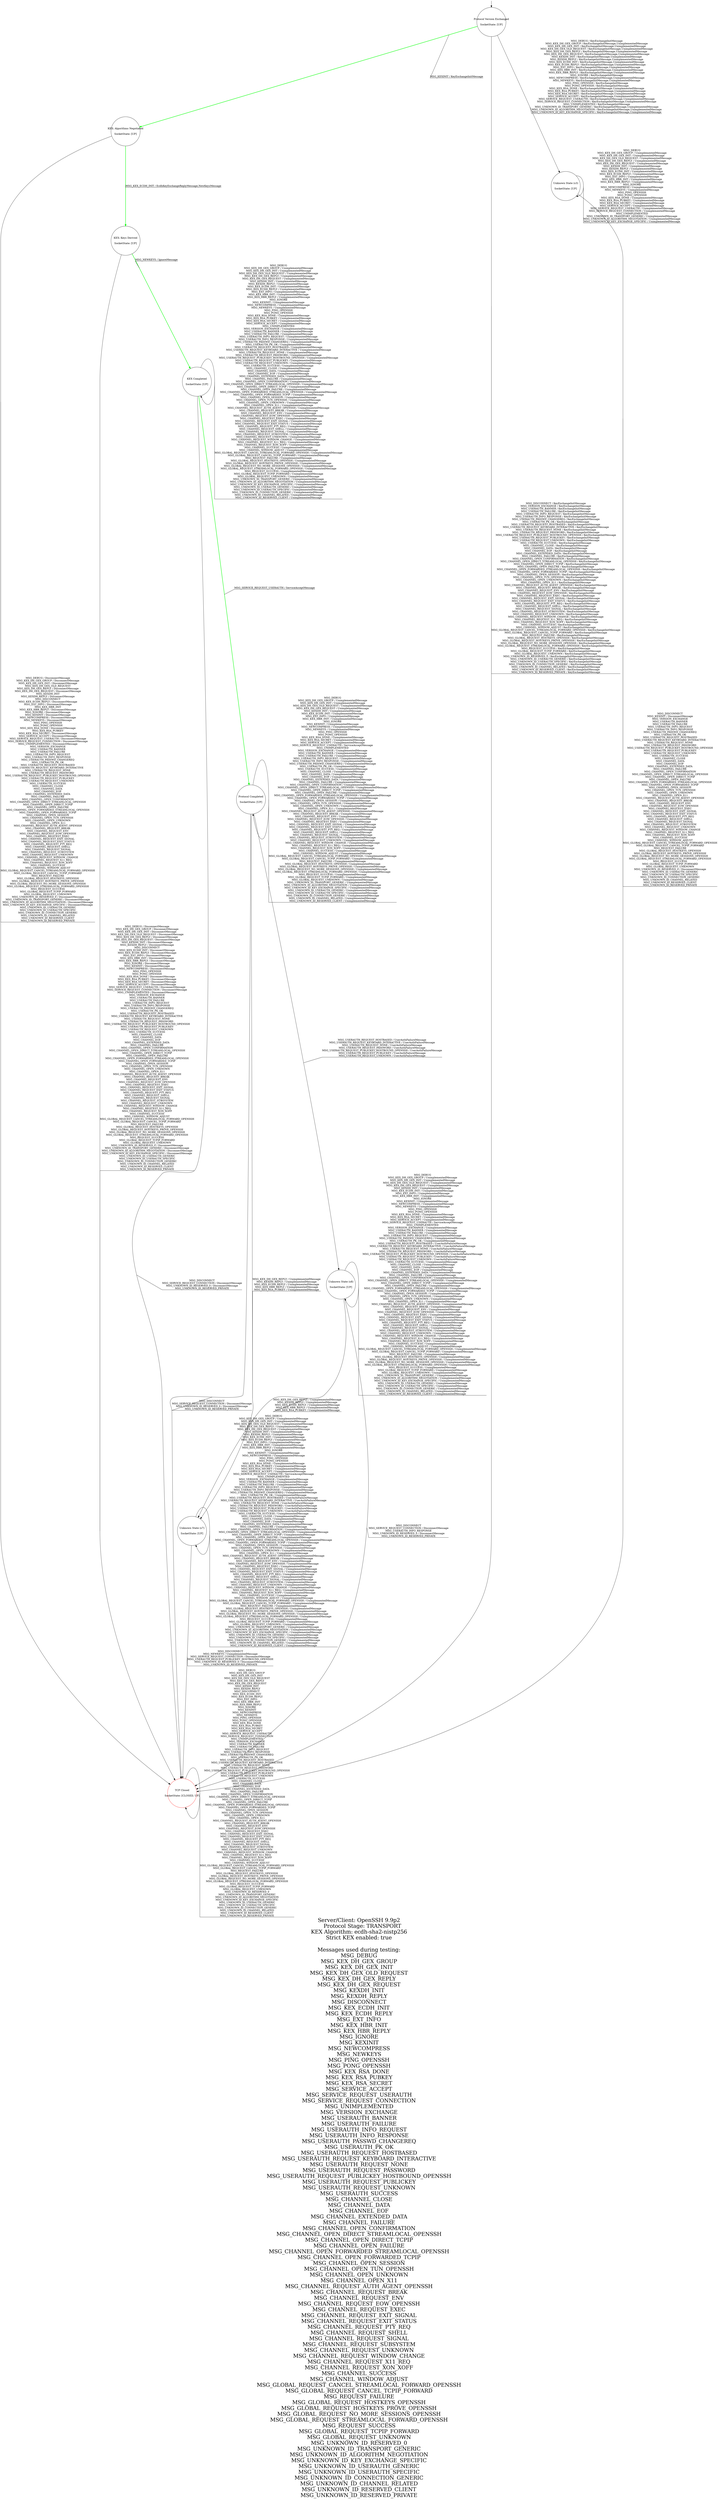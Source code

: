 digraph g {

    labelloc = "b"
    label = "Server/Client: OpenSSH 9.9p2
    Protocol Stage: TRANSPORT
KEX Algorithm: ecdh-sha2-nistp256
Strict KEX enabled: true

 Messages used during testing: 
MSG_DEBUG
MSG_KEX_DH_GEX_GROUP
MSG_KEX_DH_GEX_INIT
MSG_KEX_DH_GEX_OLD_REQUEST
MSG_KEX_DH_GEX_REPLY
MSG_KEX_DH_GEX_REQUEST
MSG_KEXDH_INIT
MSG_KEXDH_REPLY
MSG_DISCONNECT
MSG_KEX_ECDH_INIT
MSG_KEX_ECDH_REPLY
MSG_EXT_INFO
MSG_KEX_HBR_INIT
MSG_KEX_HBR_REPLY
MSG_IGNORE
MSG_KEXINIT
MSG_NEWCOMPRESS
MSG_NEWKEYS
MSG_PING_OPENSSH
MSG_PONG_OPENSSH
MSG_KEX_RSA_DONE
MSG_KEX_RSA_PUBKEY
MSG_KEX_RSA_SECRET
MSG_SERVICE_ACCEPT
MSG_SERVICE_REQUEST_USERAUTH
MSG_SERVICE_REQUEST_CONNECTION
MSG_UNIMPLEMENTED
MSG_VERSION_EXCHANGE
MSG_USERAUTH_BANNER
MSG_USERAUTH_FAILURE
MSG_USERAUTH_INFO_REQUEST
MSG_USERAUTH_INFO_RESPONSE
MSG_USERAUTH_PASSWD_CHANGEREQ
MSG_USERAUTH_PK_OK
MSG_USERAUTH_REQUEST_HOSTBASED
MSG_USERAUTH_REQUEST_KEYBOARD_INTERACTIVE
MSG_USERAUTH_REQUEST_NONE
MSG_USERAUTH_REQUEST_PASSWORD
MSG_USERAUTH_REQUEST_PUBLICKEY_HOSTBOUND_OPENSSH
MSG_USERAUTH_REQUEST_PUBLICKEY
MSG_USERAUTH_REQUEST_UNKNOWN
MSG_USERAUTH_SUCCESS
MSG_CHANNEL_CLOSE
MSG_CHANNEL_DATA
MSG_CHANNEL_EOF
MSG_CHANNEL_EXTENDED_DATA
MSG_CHANNEL_FAILURE
MSG_CHANNEL_OPEN_CONFIRMATION
MSG_CHANNEL_OPEN_DIRECT_STREAMLOCAL_OPENSSH
MSG_CHANNEL_OPEN_DIRECT_TCPIP
MSG_CHANNEL_OPEN_FAILURE
MSG_CHANNEL_OPEN_FORWARDED_STREAMLOCAL_OPENSSH
MSG_CHANNEL_OPEN_FORWARDED_TCPIP
MSG_CHANNEL_OPEN_SESSION
MSG_CHANNEL_OPEN_TUN_OPENSSH
MSG_CHANNEL_OPEN_UNKNOWN
MSG_CHANNEL_OPEN_X11
MSG_CHANNEL_REQUEST_AUTH_AGENT_OPENSSH
MSG_CHANNEL_REQUEST_BREAK
MSG_CHANNEL_REQUEST_ENV
MSG_CHANNEL_REQUEST_EOW_OPENSSH
MSG_CHANNEL_REQUEST_EXEC
MSG_CHANNEL_REQUEST_EXIT_SIGNAL
MSG_CHANNEL_REQUEST_EXIT_STATUS
MSG_CHANNEL_REQUEST_PTY_REQ
MSG_CHANNEL_REQUEST_SHELL
MSG_CHANNEL_REQUEST_SIGNAL
MSG_CHANNEL_REQUEST_SUBSYSTEM
MSG_CHANNEL_REQUEST_UNKNOWN
MSG_CHANNEL_REQUEST_WINDOW_CHANGE
MSG_CHANNEL_REQUEST_X11_REQ
MSG_CHANNEL_REQUEST_XON_XOFF
MSG_CHANNEL_SUCCESS
MSG_CHANNEL_WINDOW_ADJUST
MSG_GLOBAL_REQUEST_CANCEL_STREAMLOCAL_FORWARD_OPENSSH
MSG_GLOBAL_REQUEST_CANCEL_TCPIP_FORWARD
MSG_REQUEST_FAILURE
MSG_GLOBAL_REQUEST_HOSTKEYS_OPENSSH
MSG_GLOBAL_REQUEST_HOSTKEYS_PROVE_OPENSSH
MSG_GLOBAL_REQUEST_NO_MORE_SESSIONS_OPENSSH
MSG_GLOBAL_REQUEST_STREAMLOCAL_FORWARD_OPENSSH
MSG_REQUEST_SUCCESS
MSG_GLOBAL_REQUEST_TCPIP_FORWARD
MSG_GLOBAL_REQUEST_UNKNOWN
MSG_UNKNOWN_ID_RESERVED_0
MSG_UNKNOWN_ID_TRANSPORT_GENERIC
MSG_UNKNOWN_ID_ALGORITHM_NEGOTIATION
MSG_UNKNOWN_ID_KEY_EXCHANGE_SPECIFIC
MSG_UNKNOWN_ID_USERAUTH_GENERIC
MSG_UNKNOWN_ID_USERAUTH_SPECIFIC
MSG_UNKNOWN_ID_CONNECTION_GENERIC
MSG_UNKNOWN_ID_CHANNEL_RELATED
MSG_UNKNOWN_ID_RESERVED_CLIENT
MSG_UNKNOWN_ID_RESERVED_PRIVATE
"
    fontsize = 30
    edge[decorate="true"]

	s0 [shape="circle" width="2.3" label="Protocol Version Exchanged

SocketState: [UP]" fixedsize="true" height="2.3"];
	s1 [shape="circle" width="2.3" label="KEX: Algorithms Negotiated

SocketState: [UP]" fixedsize="true" height="2.3"];
	s2 [shape="circle" color="RED" width="2.3" label="TCP Closed

SocketState: [CLOSED, UP]" fixedsize="true" height="2.3"];
	s3 [shape="circle" width="2.3" label="Unknown State (s3)

SocketState: [UP]" fixedsize="true" height="2.3"];
	s4 [shape="circle" width="2.3" label="KEX: Keys Derived

SocketState: [UP]" fixedsize="true" height="2.3"];
	s5 [shape="circle" width="2.3" label="KEX Completed

SocketState: [UP]" fixedsize="true" height="2.3"];
	s6 [shape="circle" width="2.3" label="Protocol Completed

SocketState: [UP]" fixedsize="true" height="2.3"];
	s7 [shape="circle" width="2.3" label="Unknown State (s7)

SocketState: [UP]" fixedsize="true" height="2.3"];
	s8 [shape="circle" width="2.3" label="Unknown State (s8)

SocketState: [UP]" fixedsize="true" height="2.3"];
	s0 -> s3 [label="MSG_DEBUG / KeyExchangeInitMessage
MSG_KEX_DH_GEX_GROUP / KeyExchangeInitMessage,UnimplementedMessage
MSG_KEX_DH_GEX_INIT / KeyExchangeInitMessage,UnimplementedMessage
MSG_KEX_DH_GEX_OLD_REQUEST / KeyExchangeInitMessage,UnimplementedMessage
MSG_KEX_DH_GEX_REPLY / KeyExchangeInitMessage,UnimplementedMessage
MSG_KEX_DH_GEX_REQUEST / KeyExchangeInitMessage,UnimplementedMessage
MSG_KEXDH_INIT / KeyExchangeInitMessage,UnimplementedMessage
MSG_KEXDH_REPLY / KeyExchangeInitMessage,UnimplementedMessage
MSG_KEX_ECDH_INIT / KeyExchangeInitMessage,UnimplementedMessage
MSG_KEX_ECDH_REPLY / KeyExchangeInitMessage,UnimplementedMessage
MSG_EXT_INFO / KeyExchangeInitMessage,UnimplementedMessage
MSG_KEX_HBR_INIT / KeyExchangeInitMessage,UnimplementedMessage
MSG_KEX_HBR_REPLY / KeyExchangeInitMessage,UnimplementedMessage
MSG_IGNORE / KeyExchangeInitMessage
MSG_NEWCOMPRESS / KeyExchangeInitMessage,UnimplementedMessage
MSG_NEWKEYS / KeyExchangeInitMessage,UnimplementedMessage
MSG_PING_OPENSSH / KeyExchangeInitMessage
MSG_PONG_OPENSSH / KeyExchangeInitMessage
MSG_KEX_RSA_DONE / KeyExchangeInitMessage,UnimplementedMessage
MSG_KEX_RSA_PUBKEY / KeyExchangeInitMessage,UnimplementedMessage
MSG_KEX_RSA_SECRET / KeyExchangeInitMessage,UnimplementedMessage
MSG_SERVICE_ACCEPT / KeyExchangeInitMessage,UnimplementedMessage
MSG_SERVICE_REQUEST_USERAUTH / KeyExchangeInitMessage,UnimplementedMessage
MSG_SERVICE_REQUEST_CONNECTION / KeyExchangeInitMessage,UnimplementedMessage
MSG_UNIMPLEMENTED / KeyExchangeInitMessage
MSG_UNKNOWN_ID_TRANSPORT_GENERIC / KeyExchangeInitMessage,UnimplementedMessage
MSG_UNKNOWN_ID_ALGORITHM_NEGOTIATION / KeyExchangeInitMessage,UnimplementedMessage
MSG_UNKNOWN_ID_KEY_EXCHANGE_SPECIFIC / KeyExchangeInitMessage,UnimplementedMessage"];
	s0 -> s2 [label="MSG_DISCONNECT / KeyExchangeInitMessage
MSG_VERSION_EXCHANGE / KeyExchangeInitMessage
MSG_USERAUTH_BANNER / KeyExchangeInitMessage
MSG_USERAUTH_FAILURE / KeyExchangeInitMessage
MSG_USERAUTH_INFO_REQUEST / KeyExchangeInitMessage
MSG_USERAUTH_INFO_RESPONSE / KeyExchangeInitMessage
MSG_USERAUTH_PASSWD_CHANGEREQ / KeyExchangeInitMessage
MSG_USERAUTH_PK_OK / KeyExchangeInitMessage
MSG_USERAUTH_REQUEST_HOSTBASED / KeyExchangeInitMessage
MSG_USERAUTH_REQUEST_KEYBOARD_INTERACTIVE / KeyExchangeInitMessage
MSG_USERAUTH_REQUEST_NONE / KeyExchangeInitMessage
MSG_USERAUTH_REQUEST_PASSWORD / KeyExchangeInitMessage
MSG_USERAUTH_REQUEST_PUBLICKEY_HOSTBOUND_OPENSSH / KeyExchangeInitMessage
MSG_USERAUTH_REQUEST_PUBLICKEY / KeyExchangeInitMessage
MSG_USERAUTH_REQUEST_UNKNOWN / KeyExchangeInitMessage
MSG_USERAUTH_SUCCESS / KeyExchangeInitMessage
MSG_CHANNEL_CLOSE / KeyExchangeInitMessage
MSG_CHANNEL_DATA / KeyExchangeInitMessage
MSG_CHANNEL_EOF / KeyExchangeInitMessage
MSG_CHANNEL_EXTENDED_DATA / KeyExchangeInitMessage
MSG_CHANNEL_FAILURE / KeyExchangeInitMessage
MSG_CHANNEL_OPEN_CONFIRMATION / KeyExchangeInitMessage
MSG_CHANNEL_OPEN_DIRECT_STREAMLOCAL_OPENSSH / KeyExchangeInitMessage
MSG_CHANNEL_OPEN_DIRECT_TCPIP / KeyExchangeInitMessage
MSG_CHANNEL_OPEN_FAILURE / KeyExchangeInitMessage
MSG_CHANNEL_OPEN_FORWARDED_STREAMLOCAL_OPENSSH / KeyExchangeInitMessage
MSG_CHANNEL_OPEN_FORWARDED_TCPIP / KeyExchangeInitMessage
MSG_CHANNEL_OPEN_SESSION / KeyExchangeInitMessage
MSG_CHANNEL_OPEN_TUN_OPENSSH / KeyExchangeInitMessage
MSG_CHANNEL_OPEN_UNKNOWN / KeyExchangeInitMessage
MSG_CHANNEL_OPEN_X11 / KeyExchangeInitMessage
MSG_CHANNEL_REQUEST_AUTH_AGENT_OPENSSH / KeyExchangeInitMessage
MSG_CHANNEL_REQUEST_BREAK / KeyExchangeInitMessage
MSG_CHANNEL_REQUEST_ENV / KeyExchangeInitMessage
MSG_CHANNEL_REQUEST_EOW_OPENSSH / KeyExchangeInitMessage
MSG_CHANNEL_REQUEST_EXEC / KeyExchangeInitMessage
MSG_CHANNEL_REQUEST_EXIT_SIGNAL / KeyExchangeInitMessage
MSG_CHANNEL_REQUEST_EXIT_STATUS / KeyExchangeInitMessage
MSG_CHANNEL_REQUEST_PTY_REQ / KeyExchangeInitMessage
MSG_CHANNEL_REQUEST_SHELL / KeyExchangeInitMessage
MSG_CHANNEL_REQUEST_SIGNAL / KeyExchangeInitMessage
MSG_CHANNEL_REQUEST_SUBSYSTEM / KeyExchangeInitMessage
MSG_CHANNEL_REQUEST_UNKNOWN / KeyExchangeInitMessage
MSG_CHANNEL_REQUEST_WINDOW_CHANGE / KeyExchangeInitMessage
MSG_CHANNEL_REQUEST_X11_REQ / KeyExchangeInitMessage
MSG_CHANNEL_REQUEST_XON_XOFF / KeyExchangeInitMessage
MSG_CHANNEL_SUCCESS / KeyExchangeInitMessage
MSG_CHANNEL_WINDOW_ADJUST / KeyExchangeInitMessage
MSG_GLOBAL_REQUEST_CANCEL_STREAMLOCAL_FORWARD_OPENSSH / KeyExchangeInitMessage
MSG_GLOBAL_REQUEST_CANCEL_TCPIP_FORWARD / KeyExchangeInitMessage
MSG_REQUEST_FAILURE / KeyExchangeInitMessage
MSG_GLOBAL_REQUEST_HOSTKEYS_OPENSSH / KeyExchangeInitMessage
MSG_GLOBAL_REQUEST_HOSTKEYS_PROVE_OPENSSH / KeyExchangeInitMessage
MSG_GLOBAL_REQUEST_NO_MORE_SESSIONS_OPENSSH / KeyExchangeInitMessage
MSG_GLOBAL_REQUEST_STREAMLOCAL_FORWARD_OPENSSH / KeyExchangeInitMessage
MSG_REQUEST_SUCCESS / KeyExchangeInitMessage
MSG_GLOBAL_REQUEST_TCPIP_FORWARD / KeyExchangeInitMessage
MSG_GLOBAL_REQUEST_UNKNOWN / KeyExchangeInitMessage
MSG_UNKNOWN_ID_RESERVED_0 / KeyExchangeInitMessage,DisconnectMessage
MSG_UNKNOWN_ID_USERAUTH_GENERIC / KeyExchangeInitMessage
MSG_UNKNOWN_ID_USERAUTH_SPECIFIC / KeyExchangeInitMessage
MSG_UNKNOWN_ID_CONNECTION_GENERIC / KeyExchangeInitMessage
MSG_UNKNOWN_ID_CHANNEL_RELATED / KeyExchangeInitMessage
MSG_UNKNOWN_ID_RESERVED_CLIENT / KeyExchangeInitMessage
MSG_UNKNOWN_ID_RESERVED_PRIVATE / KeyExchangeInitMessage"];
	s0 -> s1 [color="GREEN" style="bold" label="MSG_KEXINIT / KeyExchangeInitMessage"];
	s1 -> s2 [label="MSG_DEBUG / DisconnectMessage
MSG_KEX_DH_GEX_GROUP / DisconnectMessage
MSG_KEX_DH_GEX_INIT / DisconnectMessage
MSG_KEX_DH_GEX_OLD_REQUEST
MSG_KEX_DH_GEX_REPLY / DisconnectMessage
MSG_KEX_DH_GEX_REQUEST / DisconnectMessage
MSG_KEXDH_INIT
MSG_KEXDH_REPLY / DisconnectMessage
MSG_DISCONNECT
MSG_KEX_ECDH_REPLY / DisconnectMessage
MSG_EXT_INFO / DisconnectMessage
MSG_KEX_HBR_INIT
MSG_KEX_HBR_REPLY / DisconnectMessage
MSG_IGNORE / DisconnectMessage
MSG_KEXINIT / DisconnectMessage
MSG_NEWCOMPRESS / DisconnectMessage
MSG_NEWKEYS / DisconnectMessage
MSG_PING_OPENSSH
MSG_PONG_OPENSSH
MSG_KEX_RSA_DONE / DisconnectMessage
MSG_KEX_RSA_PUBKEY
MSG_KEX_RSA_SECRET / DisconnectMessage
MSG_SERVICE_ACCEPT / DisconnectMessage
MSG_SERVICE_REQUEST_USERAUTH / DisconnectMessage
MSG_SERVICE_REQUEST_CONNECTION / DisconnectMessage
MSG_UNIMPLEMENTED / DisconnectMessage
MSG_VERSION_EXCHANGE
MSG_USERAUTH_BANNER
MSG_USERAUTH_FAILURE
MSG_USERAUTH_INFO_REQUEST
MSG_USERAUTH_INFO_RESPONSE
MSG_USERAUTH_PASSWD_CHANGEREQ
MSG_USERAUTH_PK_OK
MSG_USERAUTH_REQUEST_HOSTBASED
MSG_USERAUTH_REQUEST_KEYBOARD_INTERACTIVE
MSG_USERAUTH_REQUEST_NONE
MSG_USERAUTH_REQUEST_PASSWORD
MSG_USERAUTH_REQUEST_PUBLICKEY_HOSTBOUND_OPENSSH
MSG_USERAUTH_REQUEST_PUBLICKEY
MSG_USERAUTH_REQUEST_UNKNOWN
MSG_USERAUTH_SUCCESS
MSG_CHANNEL_CLOSE
MSG_CHANNEL_DATA
MSG_CHANNEL_EOF
MSG_CHANNEL_EXTENDED_DATA
MSG_CHANNEL_FAILURE
MSG_CHANNEL_OPEN_CONFIRMATION
MSG_CHANNEL_OPEN_DIRECT_STREAMLOCAL_OPENSSH
MSG_CHANNEL_OPEN_DIRECT_TCPIP
MSG_CHANNEL_OPEN_FAILURE
MSG_CHANNEL_OPEN_FORWARDED_STREAMLOCAL_OPENSSH
MSG_CHANNEL_OPEN_FORWARDED_TCPIP
MSG_CHANNEL_OPEN_SESSION
MSG_CHANNEL_OPEN_TUN_OPENSSH
MSG_CHANNEL_OPEN_UNKNOWN
MSG_CHANNEL_OPEN_X11
MSG_CHANNEL_REQUEST_AUTH_AGENT_OPENSSH
MSG_CHANNEL_REQUEST_BREAK
MSG_CHANNEL_REQUEST_ENV
MSG_CHANNEL_REQUEST_EOW_OPENSSH
MSG_CHANNEL_REQUEST_EXEC
MSG_CHANNEL_REQUEST_EXIT_SIGNAL
MSG_CHANNEL_REQUEST_EXIT_STATUS
MSG_CHANNEL_REQUEST_PTY_REQ
MSG_CHANNEL_REQUEST_SHELL
MSG_CHANNEL_REQUEST_SIGNAL
MSG_CHANNEL_REQUEST_SUBSYSTEM
MSG_CHANNEL_REQUEST_UNKNOWN
MSG_CHANNEL_REQUEST_WINDOW_CHANGE
MSG_CHANNEL_REQUEST_X11_REQ
MSG_CHANNEL_REQUEST_XON_XOFF
MSG_CHANNEL_SUCCESS
MSG_CHANNEL_WINDOW_ADJUST
MSG_GLOBAL_REQUEST_CANCEL_STREAMLOCAL_FORWARD_OPENSSH
MSG_GLOBAL_REQUEST_CANCEL_TCPIP_FORWARD
MSG_REQUEST_FAILURE
MSG_GLOBAL_REQUEST_HOSTKEYS_OPENSSH
MSG_GLOBAL_REQUEST_HOSTKEYS_PROVE_OPENSSH
MSG_GLOBAL_REQUEST_NO_MORE_SESSIONS_OPENSSH
MSG_GLOBAL_REQUEST_STREAMLOCAL_FORWARD_OPENSSH
MSG_REQUEST_SUCCESS
MSG_GLOBAL_REQUEST_TCPIP_FORWARD
MSG_GLOBAL_REQUEST_UNKNOWN
MSG_UNKNOWN_ID_RESERVED_0 / DisconnectMessage
MSG_UNKNOWN_ID_TRANSPORT_GENERIC / DisconnectMessage
MSG_UNKNOWN_ID_ALGORITHM_NEGOTIATION / DisconnectMessage
MSG_UNKNOWN_ID_KEY_EXCHANGE_SPECIFIC / DisconnectMessage
MSG_UNKNOWN_ID_USERAUTH_GENERIC
MSG_UNKNOWN_ID_USERAUTH_SPECIFIC
MSG_UNKNOWN_ID_CONNECTION_GENERIC
MSG_UNKNOWN_ID_CHANNEL_RELATED
MSG_UNKNOWN_ID_RESERVED_CLIENT
MSG_UNKNOWN_ID_RESERVED_PRIVATE"];
	s1 -> s4 [color="GREEN" style="bold" label="MSG_KEX_ECDH_INIT / EcdhKeyExchangeReplyMessage,NewKeysMessage"];
	s2 -> s2 [label="MSG_DEBUG
MSG_KEX_DH_GEX_GROUP
MSG_KEX_DH_GEX_INIT
MSG_KEX_DH_GEX_OLD_REQUEST
MSG_KEX_DH_GEX_REPLY
MSG_KEX_DH_GEX_REQUEST
MSG_KEXDH_INIT
MSG_KEXDH_REPLY
MSG_DISCONNECT
MSG_KEX_ECDH_INIT
MSG_KEX_ECDH_REPLY
MSG_EXT_INFO
MSG_KEX_HBR_INIT
MSG_KEX_HBR_REPLY
MSG_IGNORE
MSG_KEXINIT
MSG_NEWCOMPRESS
MSG_NEWKEYS
MSG_PING_OPENSSH
MSG_PONG_OPENSSH
MSG_KEX_RSA_DONE
MSG_KEX_RSA_PUBKEY
MSG_KEX_RSA_SECRET
MSG_SERVICE_ACCEPT
MSG_SERVICE_REQUEST_USERAUTH
MSG_SERVICE_REQUEST_CONNECTION
MSG_UNIMPLEMENTED
MSG_VERSION_EXCHANGE
MSG_USERAUTH_BANNER
MSG_USERAUTH_FAILURE
MSG_USERAUTH_INFO_REQUEST
MSG_USERAUTH_INFO_RESPONSE
MSG_USERAUTH_PASSWD_CHANGEREQ
MSG_USERAUTH_PK_OK
MSG_USERAUTH_REQUEST_HOSTBASED
MSG_USERAUTH_REQUEST_KEYBOARD_INTERACTIVE
MSG_USERAUTH_REQUEST_NONE
MSG_USERAUTH_REQUEST_PASSWORD
MSG_USERAUTH_REQUEST_PUBLICKEY_HOSTBOUND_OPENSSH
MSG_USERAUTH_REQUEST_PUBLICKEY
MSG_USERAUTH_REQUEST_UNKNOWN
MSG_USERAUTH_SUCCESS
MSG_CHANNEL_CLOSE
MSG_CHANNEL_DATA
MSG_CHANNEL_EOF
MSG_CHANNEL_EXTENDED_DATA
MSG_CHANNEL_FAILURE
MSG_CHANNEL_OPEN_CONFIRMATION
MSG_CHANNEL_OPEN_DIRECT_STREAMLOCAL_OPENSSH
MSG_CHANNEL_OPEN_DIRECT_TCPIP
MSG_CHANNEL_OPEN_FAILURE
MSG_CHANNEL_OPEN_FORWARDED_STREAMLOCAL_OPENSSH
MSG_CHANNEL_OPEN_FORWARDED_TCPIP
MSG_CHANNEL_OPEN_SESSION
MSG_CHANNEL_OPEN_TUN_OPENSSH
MSG_CHANNEL_OPEN_UNKNOWN
MSG_CHANNEL_OPEN_X11
MSG_CHANNEL_REQUEST_AUTH_AGENT_OPENSSH
MSG_CHANNEL_REQUEST_BREAK
MSG_CHANNEL_REQUEST_ENV
MSG_CHANNEL_REQUEST_EOW_OPENSSH
MSG_CHANNEL_REQUEST_EXEC
MSG_CHANNEL_REQUEST_EXIT_SIGNAL
MSG_CHANNEL_REQUEST_EXIT_STATUS
MSG_CHANNEL_REQUEST_PTY_REQ
MSG_CHANNEL_REQUEST_SHELL
MSG_CHANNEL_REQUEST_SIGNAL
MSG_CHANNEL_REQUEST_SUBSYSTEM
MSG_CHANNEL_REQUEST_UNKNOWN
MSG_CHANNEL_REQUEST_WINDOW_CHANGE
MSG_CHANNEL_REQUEST_X11_REQ
MSG_CHANNEL_REQUEST_XON_XOFF
MSG_CHANNEL_SUCCESS
MSG_CHANNEL_WINDOW_ADJUST
MSG_GLOBAL_REQUEST_CANCEL_STREAMLOCAL_FORWARD_OPENSSH
MSG_GLOBAL_REQUEST_CANCEL_TCPIP_FORWARD
MSG_REQUEST_FAILURE
MSG_GLOBAL_REQUEST_HOSTKEYS_OPENSSH
MSG_GLOBAL_REQUEST_HOSTKEYS_PROVE_OPENSSH
MSG_GLOBAL_REQUEST_NO_MORE_SESSIONS_OPENSSH
MSG_GLOBAL_REQUEST_STREAMLOCAL_FORWARD_OPENSSH
MSG_REQUEST_SUCCESS
MSG_GLOBAL_REQUEST_TCPIP_FORWARD
MSG_GLOBAL_REQUEST_UNKNOWN
MSG_UNKNOWN_ID_RESERVED_0
MSG_UNKNOWN_ID_TRANSPORT_GENERIC
MSG_UNKNOWN_ID_ALGORITHM_NEGOTIATION
MSG_UNKNOWN_ID_KEY_EXCHANGE_SPECIFIC
MSG_UNKNOWN_ID_USERAUTH_GENERIC
MSG_UNKNOWN_ID_USERAUTH_SPECIFIC
MSG_UNKNOWN_ID_CONNECTION_GENERIC
MSG_UNKNOWN_ID_CHANNEL_RELATED
MSG_UNKNOWN_ID_RESERVED_CLIENT
MSG_UNKNOWN_ID_RESERVED_PRIVATE"];
	s3 -> s3 [label="MSG_DEBUG
MSG_KEX_DH_GEX_GROUP / UnimplementedMessage
MSG_KEX_DH_GEX_INIT / UnimplementedMessage
MSG_KEX_DH_GEX_OLD_REQUEST / UnimplementedMessage
MSG_KEX_DH_GEX_REPLY / UnimplementedMessage
MSG_KEX_DH_GEX_REQUEST / UnimplementedMessage
MSG_KEXDH_INIT / UnimplementedMessage
MSG_KEXDH_REPLY / UnimplementedMessage
MSG_KEX_ECDH_INIT / UnimplementedMessage
MSG_KEX_ECDH_REPLY / UnimplementedMessage
MSG_EXT_INFO / UnimplementedMessage
MSG_KEX_HBR_INIT / UnimplementedMessage
MSG_KEX_HBR_REPLY / UnimplementedMessage
MSG_IGNORE
MSG_NEWCOMPRESS / UnimplementedMessage
MSG_NEWKEYS / UnimplementedMessage
MSG_PING_OPENSSH
MSG_PONG_OPENSSH
MSG_KEX_RSA_DONE / UnimplementedMessage
MSG_KEX_RSA_PUBKEY / UnimplementedMessage
MSG_KEX_RSA_SECRET / UnimplementedMessage
MSG_SERVICE_ACCEPT / UnimplementedMessage
MSG_SERVICE_REQUEST_USERAUTH / UnimplementedMessage
MSG_SERVICE_REQUEST_CONNECTION / UnimplementedMessage
MSG_UNIMPLEMENTED
MSG_UNKNOWN_ID_TRANSPORT_GENERIC / UnimplementedMessage
MSG_UNKNOWN_ID_ALGORITHM_NEGOTIATION / UnimplementedMessage
MSG_UNKNOWN_ID_KEY_EXCHANGE_SPECIFIC / UnimplementedMessage"];
	s3 -> s2 [label="MSG_DISCONNECT
MSG_KEXINIT / DisconnectMessage
MSG_VERSION_EXCHANGE
MSG_USERAUTH_BANNER
MSG_USERAUTH_FAILURE
MSG_USERAUTH_INFO_REQUEST
MSG_USERAUTH_INFO_RESPONSE
MSG_USERAUTH_PASSWD_CHANGEREQ
MSG_USERAUTH_PK_OK
MSG_USERAUTH_REQUEST_HOSTBASED
MSG_USERAUTH_REQUEST_KEYBOARD_INTERACTIVE
MSG_USERAUTH_REQUEST_NONE
MSG_USERAUTH_REQUEST_PASSWORD
MSG_USERAUTH_REQUEST_PUBLICKEY_HOSTBOUND_OPENSSH
MSG_USERAUTH_REQUEST_PUBLICKEY
MSG_USERAUTH_REQUEST_UNKNOWN
MSG_USERAUTH_SUCCESS
MSG_CHANNEL_CLOSE
MSG_CHANNEL_DATA
MSG_CHANNEL_EOF
MSG_CHANNEL_EXTENDED_DATA
MSG_CHANNEL_FAILURE
MSG_CHANNEL_OPEN_CONFIRMATION
MSG_CHANNEL_OPEN_DIRECT_STREAMLOCAL_OPENSSH
MSG_CHANNEL_OPEN_DIRECT_TCPIP
MSG_CHANNEL_OPEN_FAILURE
MSG_CHANNEL_OPEN_FORWARDED_STREAMLOCAL_OPENSSH
MSG_CHANNEL_OPEN_FORWARDED_TCPIP
MSG_CHANNEL_OPEN_SESSION
MSG_CHANNEL_OPEN_TUN_OPENSSH
MSG_CHANNEL_OPEN_UNKNOWN
MSG_CHANNEL_OPEN_X11
MSG_CHANNEL_REQUEST_AUTH_AGENT_OPENSSH
MSG_CHANNEL_REQUEST_BREAK
MSG_CHANNEL_REQUEST_ENV
MSG_CHANNEL_REQUEST_EOW_OPENSSH
MSG_CHANNEL_REQUEST_EXEC
MSG_CHANNEL_REQUEST_EXIT_SIGNAL
MSG_CHANNEL_REQUEST_EXIT_STATUS
MSG_CHANNEL_REQUEST_PTY_REQ
MSG_CHANNEL_REQUEST_SHELL
MSG_CHANNEL_REQUEST_SIGNAL
MSG_CHANNEL_REQUEST_SUBSYSTEM
MSG_CHANNEL_REQUEST_UNKNOWN
MSG_CHANNEL_REQUEST_WINDOW_CHANGE
MSG_CHANNEL_REQUEST_X11_REQ
MSG_CHANNEL_REQUEST_XON_XOFF
MSG_CHANNEL_SUCCESS
MSG_CHANNEL_WINDOW_ADJUST
MSG_GLOBAL_REQUEST_CANCEL_STREAMLOCAL_FORWARD_OPENSSH
MSG_GLOBAL_REQUEST_CANCEL_TCPIP_FORWARD
MSG_REQUEST_FAILURE
MSG_GLOBAL_REQUEST_HOSTKEYS_OPENSSH
MSG_GLOBAL_REQUEST_HOSTKEYS_PROVE_OPENSSH
MSG_GLOBAL_REQUEST_NO_MORE_SESSIONS_OPENSSH
MSG_GLOBAL_REQUEST_STREAMLOCAL_FORWARD_OPENSSH
MSG_REQUEST_SUCCESS
MSG_GLOBAL_REQUEST_TCPIP_FORWARD
MSG_GLOBAL_REQUEST_UNKNOWN
MSG_UNKNOWN_ID_RESERVED_0 / DisconnectMessage
MSG_UNKNOWN_ID_USERAUTH_GENERIC
MSG_UNKNOWN_ID_USERAUTH_SPECIFIC
MSG_UNKNOWN_ID_CONNECTION_GENERIC
MSG_UNKNOWN_ID_CHANNEL_RELATED
MSG_UNKNOWN_ID_RESERVED_CLIENT
MSG_UNKNOWN_ID_RESERVED_PRIVATE"];
	s4 -> s2 [label="MSG_DEBUG / DisconnectMessage
MSG_KEX_DH_GEX_GROUP / DisconnectMessage
MSG_KEX_DH_GEX_INIT / DisconnectMessage
MSG_KEX_DH_GEX_OLD_REQUEST / DisconnectMessage
MSG_KEX_DH_GEX_REPLY / DisconnectMessage
MSG_KEX_DH_GEX_REQUEST / DisconnectMessage
MSG_KEXDH_INIT / DisconnectMessage
MSG_KEXDH_REPLY / DisconnectMessage
MSG_DISCONNECT
MSG_KEX_ECDH_INIT / DisconnectMessage
MSG_KEX_ECDH_REPLY / DisconnectMessage
MSG_EXT_INFO / DisconnectMessage
MSG_KEX_HBR_INIT / DisconnectMessage
MSG_KEX_HBR_REPLY / DisconnectMessage
MSG_IGNORE / DisconnectMessage
MSG_KEXINIT / DisconnectMessage
MSG_NEWCOMPRESS / DisconnectMessage
MSG_PING_OPENSSH
MSG_PONG_OPENSSH
MSG_KEX_RSA_DONE / DisconnectMessage
MSG_KEX_RSA_PUBKEY / DisconnectMessage
MSG_KEX_RSA_SECRET / DisconnectMessage
MSG_SERVICE_ACCEPT / DisconnectMessage
MSG_SERVICE_REQUEST_USERAUTH / DisconnectMessage
MSG_SERVICE_REQUEST_CONNECTION / DisconnectMessage
MSG_UNIMPLEMENTED / DisconnectMessage
MSG_VERSION_EXCHANGE
MSG_USERAUTH_BANNER
MSG_USERAUTH_FAILURE
MSG_USERAUTH_INFO_REQUEST
MSG_USERAUTH_INFO_RESPONSE
MSG_USERAUTH_PASSWD_CHANGEREQ
MSG_USERAUTH_PK_OK
MSG_USERAUTH_REQUEST_HOSTBASED
MSG_USERAUTH_REQUEST_KEYBOARD_INTERACTIVE
MSG_USERAUTH_REQUEST_NONE
MSG_USERAUTH_REQUEST_PASSWORD
MSG_USERAUTH_REQUEST_PUBLICKEY_HOSTBOUND_OPENSSH
MSG_USERAUTH_REQUEST_PUBLICKEY
MSG_USERAUTH_REQUEST_UNKNOWN
MSG_USERAUTH_SUCCESS
MSG_CHANNEL_CLOSE
MSG_CHANNEL_DATA
MSG_CHANNEL_EOF
MSG_CHANNEL_EXTENDED_DATA
MSG_CHANNEL_FAILURE
MSG_CHANNEL_OPEN_CONFIRMATION
MSG_CHANNEL_OPEN_DIRECT_STREAMLOCAL_OPENSSH
MSG_CHANNEL_OPEN_DIRECT_TCPIP
MSG_CHANNEL_OPEN_FAILURE
MSG_CHANNEL_OPEN_FORWARDED_STREAMLOCAL_OPENSSH
MSG_CHANNEL_OPEN_FORWARDED_TCPIP
MSG_CHANNEL_OPEN_SESSION
MSG_CHANNEL_OPEN_TUN_OPENSSH
MSG_CHANNEL_OPEN_UNKNOWN
MSG_CHANNEL_OPEN_X11
MSG_CHANNEL_REQUEST_AUTH_AGENT_OPENSSH
MSG_CHANNEL_REQUEST_BREAK
MSG_CHANNEL_REQUEST_ENV
MSG_CHANNEL_REQUEST_EOW_OPENSSH
MSG_CHANNEL_REQUEST_EXEC
MSG_CHANNEL_REQUEST_EXIT_SIGNAL
MSG_CHANNEL_REQUEST_EXIT_STATUS
MSG_CHANNEL_REQUEST_PTY_REQ
MSG_CHANNEL_REQUEST_SHELL
MSG_CHANNEL_REQUEST_SIGNAL
MSG_CHANNEL_REQUEST_SUBSYSTEM
MSG_CHANNEL_REQUEST_UNKNOWN
MSG_CHANNEL_REQUEST_WINDOW_CHANGE
MSG_CHANNEL_REQUEST_X11_REQ
MSG_CHANNEL_REQUEST_XON_XOFF
MSG_CHANNEL_SUCCESS
MSG_CHANNEL_WINDOW_ADJUST
MSG_GLOBAL_REQUEST_CANCEL_STREAMLOCAL_FORWARD_OPENSSH
MSG_GLOBAL_REQUEST_CANCEL_TCPIP_FORWARD
MSG_REQUEST_FAILURE
MSG_GLOBAL_REQUEST_HOSTKEYS_OPENSSH
MSG_GLOBAL_REQUEST_HOSTKEYS_PROVE_OPENSSH
MSG_GLOBAL_REQUEST_NO_MORE_SESSIONS_OPENSSH
MSG_GLOBAL_REQUEST_STREAMLOCAL_FORWARD_OPENSSH
MSG_REQUEST_SUCCESS
MSG_GLOBAL_REQUEST_TCPIP_FORWARD
MSG_GLOBAL_REQUEST_UNKNOWN
MSG_UNKNOWN_ID_RESERVED_0 / DisconnectMessage
MSG_UNKNOWN_ID_TRANSPORT_GENERIC / DisconnectMessage
MSG_UNKNOWN_ID_ALGORITHM_NEGOTIATION / DisconnectMessage
MSG_UNKNOWN_ID_KEY_EXCHANGE_SPECIFIC / DisconnectMessage
MSG_UNKNOWN_ID_USERAUTH_GENERIC
MSG_UNKNOWN_ID_USERAUTH_SPECIFIC
MSG_UNKNOWN_ID_CONNECTION_GENERIC
MSG_UNKNOWN_ID_CHANNEL_RELATED
MSG_UNKNOWN_ID_RESERVED_CLIENT
MSG_UNKNOWN_ID_RESERVED_PRIVATE"];
	s4 -> s5 [color="GREEN" style="bold" label="MSG_NEWKEYS / IgnoreMessage"];
	s5 -> s5 [label="MSG_DEBUG
MSG_KEX_DH_GEX_GROUP / UnimplementedMessage
MSG_KEX_DH_GEX_INIT / UnimplementedMessage
MSG_KEX_DH_GEX_OLD_REQUEST / UnimplementedMessage
MSG_KEX_DH_GEX_REPLY / UnimplementedMessage
MSG_KEX_DH_GEX_REQUEST / UnimplementedMessage
MSG_KEXDH_INIT / UnimplementedMessage
MSG_KEXDH_REPLY / UnimplementedMessage
MSG_KEX_ECDH_INIT / UnimplementedMessage
MSG_KEX_ECDH_REPLY / UnimplementedMessage
MSG_EXT_INFO / UnimplementedMessage
MSG_KEX_HBR_INIT / UnimplementedMessage
MSG_KEX_HBR_REPLY / UnimplementedMessage
MSG_IGNORE
MSG_KEXINIT / UnimplementedMessage
MSG_NEWCOMPRESS / UnimplementedMessage
MSG_NEWKEYS / UnimplementedMessage
MSG_PING_OPENSSH
MSG_PONG_OPENSSH
MSG_KEX_RSA_DONE / UnimplementedMessage
MSG_KEX_RSA_PUBKEY / UnimplementedMessage
MSG_KEX_RSA_SECRET / UnimplementedMessage
MSG_SERVICE_ACCEPT / UnimplementedMessage
MSG_UNIMPLEMENTED
MSG_VERSION_EXCHANGE / UnimplementedMessage
MSG_USERAUTH_BANNER / UnimplementedMessage
MSG_USERAUTH_FAILURE / UnimplementedMessage
MSG_USERAUTH_INFO_REQUEST / UnimplementedMessage
MSG_USERAUTH_INFO_RESPONSE / UnimplementedMessage
MSG_USERAUTH_PASSWD_CHANGEREQ / UnimplementedMessage
MSG_USERAUTH_PK_OK / UnimplementedMessage
MSG_USERAUTH_REQUEST_HOSTBASED / UnimplementedMessage
MSG_USERAUTH_REQUEST_KEYBOARD_INTERACTIVE / UnimplementedMessage
MSG_USERAUTH_REQUEST_NONE / UnimplementedMessage
MSG_USERAUTH_REQUEST_PASSWORD / UnimplementedMessage
MSG_USERAUTH_REQUEST_PUBLICKEY_HOSTBOUND_OPENSSH / UnimplementedMessage
MSG_USERAUTH_REQUEST_PUBLICKEY / UnimplementedMessage
MSG_USERAUTH_REQUEST_UNKNOWN / UnimplementedMessage
MSG_USERAUTH_SUCCESS / UnimplementedMessage
MSG_CHANNEL_CLOSE / UnimplementedMessage
MSG_CHANNEL_DATA / UnimplementedMessage
MSG_CHANNEL_EOF / UnimplementedMessage
MSG_CHANNEL_EXTENDED_DATA / UnimplementedMessage
MSG_CHANNEL_FAILURE / UnimplementedMessage
MSG_CHANNEL_OPEN_CONFIRMATION / UnimplementedMessage
MSG_CHANNEL_OPEN_DIRECT_STREAMLOCAL_OPENSSH / UnimplementedMessage
MSG_CHANNEL_OPEN_DIRECT_TCPIP / UnimplementedMessage
MSG_CHANNEL_OPEN_FAILURE / UnimplementedMessage
MSG_CHANNEL_OPEN_FORWARDED_STREAMLOCAL_OPENSSH / UnimplementedMessage
MSG_CHANNEL_OPEN_FORWARDED_TCPIP / UnimplementedMessage
MSG_CHANNEL_OPEN_SESSION / UnimplementedMessage
MSG_CHANNEL_OPEN_TUN_OPENSSH / UnimplementedMessage
MSG_CHANNEL_OPEN_UNKNOWN / UnimplementedMessage
MSG_CHANNEL_OPEN_X11 / UnimplementedMessage
MSG_CHANNEL_REQUEST_AUTH_AGENT_OPENSSH / UnimplementedMessage
MSG_CHANNEL_REQUEST_BREAK / UnimplementedMessage
MSG_CHANNEL_REQUEST_ENV / UnimplementedMessage
MSG_CHANNEL_REQUEST_EOW_OPENSSH / UnimplementedMessage
MSG_CHANNEL_REQUEST_EXEC / UnimplementedMessage
MSG_CHANNEL_REQUEST_EXIT_SIGNAL / UnimplementedMessage
MSG_CHANNEL_REQUEST_EXIT_STATUS / UnimplementedMessage
MSG_CHANNEL_REQUEST_PTY_REQ / UnimplementedMessage
MSG_CHANNEL_REQUEST_SHELL / UnimplementedMessage
MSG_CHANNEL_REQUEST_SIGNAL / UnimplementedMessage
MSG_CHANNEL_REQUEST_SUBSYSTEM / UnimplementedMessage
MSG_CHANNEL_REQUEST_UNKNOWN / UnimplementedMessage
MSG_CHANNEL_REQUEST_WINDOW_CHANGE / UnimplementedMessage
MSG_CHANNEL_REQUEST_X11_REQ / UnimplementedMessage
MSG_CHANNEL_REQUEST_XON_XOFF / UnimplementedMessage
MSG_CHANNEL_SUCCESS / UnimplementedMessage
MSG_CHANNEL_WINDOW_ADJUST / UnimplementedMessage
MSG_GLOBAL_REQUEST_CANCEL_STREAMLOCAL_FORWARD_OPENSSH / UnimplementedMessage
MSG_GLOBAL_REQUEST_CANCEL_TCPIP_FORWARD / UnimplementedMessage
MSG_REQUEST_FAILURE / UnimplementedMessage
MSG_GLOBAL_REQUEST_HOSTKEYS_OPENSSH / UnimplementedMessage
MSG_GLOBAL_REQUEST_HOSTKEYS_PROVE_OPENSSH / UnimplementedMessage
MSG_GLOBAL_REQUEST_NO_MORE_SESSIONS_OPENSSH / UnimplementedMessage
MSG_GLOBAL_REQUEST_STREAMLOCAL_FORWARD_OPENSSH / UnimplementedMessage
MSG_REQUEST_SUCCESS / UnimplementedMessage
MSG_GLOBAL_REQUEST_TCPIP_FORWARD / UnimplementedMessage
MSG_GLOBAL_REQUEST_UNKNOWN / UnimplementedMessage
MSG_UNKNOWN_ID_TRANSPORT_GENERIC / UnimplementedMessage
MSG_UNKNOWN_ID_ALGORITHM_NEGOTIATION / UnimplementedMessage
MSG_UNKNOWN_ID_KEY_EXCHANGE_SPECIFIC / UnimplementedMessage
MSG_UNKNOWN_ID_USERAUTH_GENERIC / UnimplementedMessage
MSG_UNKNOWN_ID_USERAUTH_SPECIFIC / UnimplementedMessage
MSG_UNKNOWN_ID_CONNECTION_GENERIC / UnimplementedMessage
MSG_UNKNOWN_ID_CHANNEL_RELATED / UnimplementedMessage
MSG_UNKNOWN_ID_RESERVED_CLIENT / UnimplementedMessage"];
	s5 -> s2 [label="MSG_DISCONNECT
MSG_SERVICE_REQUEST_CONNECTION / DisconnectMessage
MSG_UNKNOWN_ID_RESERVED_0 / DisconnectMessage
MSG_UNKNOWN_ID_RESERVED_PRIVATE"];
	s5 -> s6 [color="GREEN" style="bold" label="MSG_SERVICE_REQUEST_USERAUTH / ServiceAcceptMessage"];
	s6 -> s6 [label="MSG_DEBUG
MSG_KEX_DH_GEX_GROUP / UnimplementedMessage
MSG_KEX_DH_GEX_INIT / UnimplementedMessage
MSG_KEX_DH_GEX_OLD_REQUEST / UnimplementedMessage
MSG_KEX_DH_GEX_REQUEST / UnimplementedMessage
MSG_KEXDH_INIT / UnimplementedMessage
MSG_KEX_ECDH_INIT / UnimplementedMessage
MSG_EXT_INFO / UnimplementedMessage
MSG_KEX_HBR_INIT / UnimplementedMessage
MSG_IGNORE
MSG_KEXINIT / UnimplementedMessage
MSG_NEWCOMPRESS / UnimplementedMessage
MSG_NEWKEYS / UnimplementedMessage
MSG_PING_OPENSSH
MSG_PONG_OPENSSH
MSG_KEX_RSA_DONE / UnimplementedMessage
MSG_KEX_RSA_SECRET / UnimplementedMessage
MSG_SERVICE_ACCEPT / UnimplementedMessage
MSG_SERVICE_REQUEST_USERAUTH / ServiceAcceptMessage
MSG_UNIMPLEMENTED
MSG_VERSION_EXCHANGE / UnimplementedMessage
MSG_USERAUTH_BANNER / UnimplementedMessage
MSG_USERAUTH_FAILURE / UnimplementedMessage
MSG_USERAUTH_INFO_REQUEST / UnimplementedMessage
MSG_USERAUTH_INFO_RESPONSE / UnimplementedMessage
MSG_USERAUTH_PASSWD_CHANGEREQ / UnimplementedMessage
MSG_USERAUTH_PK_OK / UnimplementedMessage
MSG_USERAUTH_SUCCESS / UnimplementedMessage
MSG_CHANNEL_CLOSE / UnimplementedMessage
MSG_CHANNEL_DATA / UnimplementedMessage
MSG_CHANNEL_EOF / UnimplementedMessage
MSG_CHANNEL_EXTENDED_DATA / UnimplementedMessage
MSG_CHANNEL_FAILURE / UnimplementedMessage
MSG_CHANNEL_OPEN_CONFIRMATION / UnimplementedMessage
MSG_CHANNEL_OPEN_DIRECT_STREAMLOCAL_OPENSSH / UnimplementedMessage
MSG_CHANNEL_OPEN_DIRECT_TCPIP / UnimplementedMessage
MSG_CHANNEL_OPEN_FAILURE / UnimplementedMessage
MSG_CHANNEL_OPEN_FORWARDED_STREAMLOCAL_OPENSSH / UnimplementedMessage
MSG_CHANNEL_OPEN_FORWARDED_TCPIP / UnimplementedMessage
MSG_CHANNEL_OPEN_SESSION / UnimplementedMessage
MSG_CHANNEL_OPEN_TUN_OPENSSH / UnimplementedMessage
MSG_CHANNEL_OPEN_UNKNOWN / UnimplementedMessage
MSG_CHANNEL_OPEN_X11 / UnimplementedMessage
MSG_CHANNEL_REQUEST_AUTH_AGENT_OPENSSH / UnimplementedMessage
MSG_CHANNEL_REQUEST_BREAK / UnimplementedMessage
MSG_CHANNEL_REQUEST_ENV / UnimplementedMessage
MSG_CHANNEL_REQUEST_EOW_OPENSSH / UnimplementedMessage
MSG_CHANNEL_REQUEST_EXEC / UnimplementedMessage
MSG_CHANNEL_REQUEST_EXIT_SIGNAL / UnimplementedMessage
MSG_CHANNEL_REQUEST_EXIT_STATUS / UnimplementedMessage
MSG_CHANNEL_REQUEST_PTY_REQ / UnimplementedMessage
MSG_CHANNEL_REQUEST_SHELL / UnimplementedMessage
MSG_CHANNEL_REQUEST_SIGNAL / UnimplementedMessage
MSG_CHANNEL_REQUEST_SUBSYSTEM / UnimplementedMessage
MSG_CHANNEL_REQUEST_UNKNOWN / UnimplementedMessage
MSG_CHANNEL_REQUEST_WINDOW_CHANGE / UnimplementedMessage
MSG_CHANNEL_REQUEST_X11_REQ / UnimplementedMessage
MSG_CHANNEL_REQUEST_XON_XOFF / UnimplementedMessage
MSG_CHANNEL_SUCCESS / UnimplementedMessage
MSG_CHANNEL_WINDOW_ADJUST / UnimplementedMessage
MSG_GLOBAL_REQUEST_CANCEL_STREAMLOCAL_FORWARD_OPENSSH / UnimplementedMessage
MSG_GLOBAL_REQUEST_CANCEL_TCPIP_FORWARD / UnimplementedMessage
MSG_REQUEST_FAILURE / UnimplementedMessage
MSG_GLOBAL_REQUEST_HOSTKEYS_OPENSSH / UnimplementedMessage
MSG_GLOBAL_REQUEST_HOSTKEYS_PROVE_OPENSSH / UnimplementedMessage
MSG_GLOBAL_REQUEST_NO_MORE_SESSIONS_OPENSSH / UnimplementedMessage
MSG_GLOBAL_REQUEST_STREAMLOCAL_FORWARD_OPENSSH / UnimplementedMessage
MSG_REQUEST_SUCCESS / UnimplementedMessage
MSG_GLOBAL_REQUEST_TCPIP_FORWARD / UnimplementedMessage
MSG_GLOBAL_REQUEST_UNKNOWN / UnimplementedMessage
MSG_UNKNOWN_ID_TRANSPORT_GENERIC / UnimplementedMessage
MSG_UNKNOWN_ID_ALGORITHM_NEGOTIATION / UnimplementedMessage
MSG_UNKNOWN_ID_KEY_EXCHANGE_SPECIFIC / UnimplementedMessage
MSG_UNKNOWN_ID_USERAUTH_GENERIC / UnimplementedMessage
MSG_UNKNOWN_ID_USERAUTH_SPECIFIC / UnimplementedMessage
MSG_UNKNOWN_ID_CONNECTION_GENERIC / UnimplementedMessage
MSG_UNKNOWN_ID_CHANNEL_RELATED / UnimplementedMessage
MSG_UNKNOWN_ID_RESERVED_CLIENT / UnimplementedMessage"];
	s6 -> s7 [label="MSG_KEX_DH_GEX_REPLY / UnimplementedMessage
MSG_KEXDH_REPLY / UnimplementedMessage
MSG_KEX_ECDH_REPLY / UnimplementedMessage
MSG_KEX_HBR_REPLY / UnimplementedMessage
MSG_KEX_RSA_PUBKEY / UnimplementedMessage"];
	s6 -> s2 [label="MSG_DISCONNECT
MSG_SERVICE_REQUEST_CONNECTION / DisconnectMessage
MSG_UNKNOWN_ID_RESERVED_0 / DisconnectMessage
MSG_UNKNOWN_ID_RESERVED_PRIVATE"];
	s6 -> s8 [label="MSG_USERAUTH_REQUEST_HOSTBASED / UserAuthFailureMessage
MSG_USERAUTH_REQUEST_KEYBOARD_INTERACTIVE / UserAuthFailureMessage
MSG_USERAUTH_REQUEST_NONE / UserAuthFailureMessage
MSG_USERAUTH_REQUEST_PASSWORD / UserAuthFailureMessage
MSG_USERAUTH_REQUEST_PUBLICKEY_HOSTBOUND_OPENSSH / UserAuthFailureMessage
MSG_USERAUTH_REQUEST_PUBLICKEY / UserAuthFailureMessage
MSG_USERAUTH_REQUEST_UNKNOWN / UserAuthFailureMessage"];
	s7 -> s7 [label="MSG_DEBUG
MSG_KEX_DH_GEX_GROUP / UnimplementedMessage
MSG_KEX_DH_GEX_INIT / UnimplementedMessage
MSG_KEX_DH_GEX_OLD_REQUEST / UnimplementedMessage
MSG_KEX_DH_GEX_REPLY / UnimplementedMessage
MSG_KEX_DH_GEX_REQUEST / UnimplementedMessage
MSG_KEXDH_INIT / UnimplementedMessage
MSG_KEXDH_REPLY / UnimplementedMessage
MSG_KEX_ECDH_INIT / UnimplementedMessage
MSG_KEX_ECDH_REPLY / UnimplementedMessage
MSG_EXT_INFO / UnimplementedMessage
MSG_KEX_HBR_INIT / UnimplementedMessage
MSG_KEX_HBR_REPLY / UnimplementedMessage
MSG_IGNORE
MSG_KEXINIT / UnimplementedMessage
MSG_NEWCOMPRESS / UnimplementedMessage
MSG_PING_OPENSSH
MSG_PONG_OPENSSH
MSG_KEX_RSA_DONE / UnimplementedMessage
MSG_KEX_RSA_PUBKEY / UnimplementedMessage
MSG_KEX_RSA_SECRET / UnimplementedMessage
MSG_SERVICE_ACCEPT / UnimplementedMessage
MSG_SERVICE_REQUEST_USERAUTH / ServiceAcceptMessage
MSG_UNIMPLEMENTED
MSG_VERSION_EXCHANGE / UnimplementedMessage
MSG_USERAUTH_BANNER / UnimplementedMessage
MSG_USERAUTH_FAILURE / UnimplementedMessage
MSG_USERAUTH_INFO_REQUEST / UnimplementedMessage
MSG_USERAUTH_INFO_RESPONSE / UnimplementedMessage
MSG_USERAUTH_PASSWD_CHANGEREQ / UnimplementedMessage
MSG_USERAUTH_PK_OK / UnimplementedMessage
MSG_USERAUTH_REQUEST_HOSTBASED / UserAuthFailureMessage
MSG_USERAUTH_REQUEST_KEYBOARD_INTERACTIVE / UserAuthFailureMessage
MSG_USERAUTH_REQUEST_NONE / UserAuthFailureMessage
MSG_USERAUTH_REQUEST_PASSWORD / UserAuthFailureMessage
MSG_USERAUTH_REQUEST_PUBLICKEY / UserAuthFailureMessage
MSG_USERAUTH_REQUEST_UNKNOWN / UserAuthFailureMessage
MSG_USERAUTH_SUCCESS / UnimplementedMessage
MSG_CHANNEL_CLOSE / UnimplementedMessage
MSG_CHANNEL_DATA / UnimplementedMessage
MSG_CHANNEL_EOF / UnimplementedMessage
MSG_CHANNEL_EXTENDED_DATA / UnimplementedMessage
MSG_CHANNEL_FAILURE / UnimplementedMessage
MSG_CHANNEL_OPEN_CONFIRMATION / UnimplementedMessage
MSG_CHANNEL_OPEN_DIRECT_STREAMLOCAL_OPENSSH / UnimplementedMessage
MSG_CHANNEL_OPEN_DIRECT_TCPIP / UnimplementedMessage
MSG_CHANNEL_OPEN_FAILURE / UnimplementedMessage
MSG_CHANNEL_OPEN_FORWARDED_STREAMLOCAL_OPENSSH / UnimplementedMessage
MSG_CHANNEL_OPEN_FORWARDED_TCPIP / UnimplementedMessage
MSG_CHANNEL_OPEN_SESSION / UnimplementedMessage
MSG_CHANNEL_OPEN_TUN_OPENSSH / UnimplementedMessage
MSG_CHANNEL_OPEN_UNKNOWN / UnimplementedMessage
MSG_CHANNEL_OPEN_X11 / UnimplementedMessage
MSG_CHANNEL_REQUEST_AUTH_AGENT_OPENSSH / UnimplementedMessage
MSG_CHANNEL_REQUEST_BREAK / UnimplementedMessage
MSG_CHANNEL_REQUEST_ENV / UnimplementedMessage
MSG_CHANNEL_REQUEST_EOW_OPENSSH / UnimplementedMessage
MSG_CHANNEL_REQUEST_EXEC / UnimplementedMessage
MSG_CHANNEL_REQUEST_EXIT_SIGNAL / UnimplementedMessage
MSG_CHANNEL_REQUEST_EXIT_STATUS / UnimplementedMessage
MSG_CHANNEL_REQUEST_PTY_REQ / UnimplementedMessage
MSG_CHANNEL_REQUEST_SHELL / UnimplementedMessage
MSG_CHANNEL_REQUEST_SIGNAL / UnimplementedMessage
MSG_CHANNEL_REQUEST_SUBSYSTEM / UnimplementedMessage
MSG_CHANNEL_REQUEST_UNKNOWN / UnimplementedMessage
MSG_CHANNEL_REQUEST_WINDOW_CHANGE / UnimplementedMessage
MSG_CHANNEL_REQUEST_X11_REQ / UnimplementedMessage
MSG_CHANNEL_REQUEST_XON_XOFF / UnimplementedMessage
MSG_CHANNEL_SUCCESS / UnimplementedMessage
MSG_CHANNEL_WINDOW_ADJUST / UnimplementedMessage
MSG_GLOBAL_REQUEST_CANCEL_STREAMLOCAL_FORWARD_OPENSSH / UnimplementedMessage
MSG_GLOBAL_REQUEST_CANCEL_TCPIP_FORWARD / UnimplementedMessage
MSG_REQUEST_FAILURE / UnimplementedMessage
MSG_GLOBAL_REQUEST_HOSTKEYS_OPENSSH / UnimplementedMessage
MSG_GLOBAL_REQUEST_HOSTKEYS_PROVE_OPENSSH / UnimplementedMessage
MSG_GLOBAL_REQUEST_NO_MORE_SESSIONS_OPENSSH / UnimplementedMessage
MSG_GLOBAL_REQUEST_STREAMLOCAL_FORWARD_OPENSSH / UnimplementedMessage
MSG_REQUEST_SUCCESS / UnimplementedMessage
MSG_GLOBAL_REQUEST_TCPIP_FORWARD / UnimplementedMessage
MSG_GLOBAL_REQUEST_UNKNOWN / UnimplementedMessage
MSG_UNKNOWN_ID_TRANSPORT_GENERIC / UnimplementedMessage
MSG_UNKNOWN_ID_ALGORITHM_NEGOTIATION / UnimplementedMessage
MSG_UNKNOWN_ID_KEY_EXCHANGE_SPECIFIC / UnimplementedMessage
MSG_UNKNOWN_ID_USERAUTH_GENERIC / UnimplementedMessage
MSG_UNKNOWN_ID_USERAUTH_SPECIFIC / UnimplementedMessage
MSG_UNKNOWN_ID_CONNECTION_GENERIC / UnimplementedMessage
MSG_UNKNOWN_ID_CHANNEL_RELATED / UnimplementedMessage
MSG_UNKNOWN_ID_RESERVED_CLIENT / UnimplementedMessage"];
	s7 -> s2 [label="MSG_DISCONNECT
MSG_NEWKEYS / UnimplementedMessage
MSG_SERVICE_REQUEST_CONNECTION / DisconnectMessage
MSG_USERAUTH_REQUEST_PUBLICKEY_HOSTBOUND_OPENSSH
MSG_UNKNOWN_ID_RESERVED_0 / DisconnectMessage
MSG_UNKNOWN_ID_RESERVED_PRIVATE"];
	s8 -> s8 [label="MSG_DEBUG
MSG_KEX_DH_GEX_GROUP / UnimplementedMessage
MSG_KEX_DH_GEX_INIT / UnimplementedMessage
MSG_KEX_DH_GEX_OLD_REQUEST / UnimplementedMessage
MSG_KEX_DH_GEX_REQUEST / UnimplementedMessage
MSG_KEXDH_INIT / UnimplementedMessage
MSG_KEX_ECDH_INIT / UnimplementedMessage
MSG_EXT_INFO / UnimplementedMessage
MSG_KEX_HBR_INIT / UnimplementedMessage
MSG_IGNORE
MSG_KEXINIT / UnimplementedMessage
MSG_NEWCOMPRESS / UnimplementedMessage
MSG_NEWKEYS / UnimplementedMessage
MSG_PING_OPENSSH
MSG_PONG_OPENSSH
MSG_KEX_RSA_DONE / UnimplementedMessage
MSG_KEX_RSA_SECRET / UnimplementedMessage
MSG_SERVICE_ACCEPT / UnimplementedMessage
MSG_SERVICE_REQUEST_USERAUTH / ServiceAcceptMessage
MSG_UNIMPLEMENTED
MSG_VERSION_EXCHANGE / UnimplementedMessage
MSG_USERAUTH_BANNER / UnimplementedMessage
MSG_USERAUTH_FAILURE / UnimplementedMessage
MSG_USERAUTH_INFO_REQUEST / UnimplementedMessage
MSG_USERAUTH_PASSWD_CHANGEREQ / UnimplementedMessage
MSG_USERAUTH_PK_OK / UnimplementedMessage
MSG_USERAUTH_REQUEST_HOSTBASED / UserAuthFailureMessage
MSG_USERAUTH_REQUEST_KEYBOARD_INTERACTIVE / UserAuthFailureMessage
MSG_USERAUTH_REQUEST_NONE / UserAuthFailureMessage
MSG_USERAUTH_REQUEST_PASSWORD / UserAuthFailureMessage
MSG_USERAUTH_REQUEST_PUBLICKEY_HOSTBOUND_OPENSSH / UserAuthFailureMessage
MSG_USERAUTH_REQUEST_PUBLICKEY / UserAuthFailureMessage
MSG_USERAUTH_REQUEST_UNKNOWN / UserAuthFailureMessage
MSG_USERAUTH_SUCCESS / UnimplementedMessage
MSG_CHANNEL_CLOSE / UnimplementedMessage
MSG_CHANNEL_DATA / UnimplementedMessage
MSG_CHANNEL_EOF / UnimplementedMessage
MSG_CHANNEL_EXTENDED_DATA / UnimplementedMessage
MSG_CHANNEL_FAILURE / UnimplementedMessage
MSG_CHANNEL_OPEN_CONFIRMATION / UnimplementedMessage
MSG_CHANNEL_OPEN_DIRECT_STREAMLOCAL_OPENSSH / UnimplementedMessage
MSG_CHANNEL_OPEN_DIRECT_TCPIP / UnimplementedMessage
MSG_CHANNEL_OPEN_FAILURE / UnimplementedMessage
MSG_CHANNEL_OPEN_FORWARDED_STREAMLOCAL_OPENSSH / UnimplementedMessage
MSG_CHANNEL_OPEN_FORWARDED_TCPIP / UnimplementedMessage
MSG_CHANNEL_OPEN_SESSION / UnimplementedMessage
MSG_CHANNEL_OPEN_TUN_OPENSSH / UnimplementedMessage
MSG_CHANNEL_OPEN_UNKNOWN / UnimplementedMessage
MSG_CHANNEL_OPEN_X11 / UnimplementedMessage
MSG_CHANNEL_REQUEST_AUTH_AGENT_OPENSSH / UnimplementedMessage
MSG_CHANNEL_REQUEST_BREAK / UnimplementedMessage
MSG_CHANNEL_REQUEST_ENV / UnimplementedMessage
MSG_CHANNEL_REQUEST_EOW_OPENSSH / UnimplementedMessage
MSG_CHANNEL_REQUEST_EXEC / UnimplementedMessage
MSG_CHANNEL_REQUEST_EXIT_SIGNAL / UnimplementedMessage
MSG_CHANNEL_REQUEST_EXIT_STATUS / UnimplementedMessage
MSG_CHANNEL_REQUEST_PTY_REQ / UnimplementedMessage
MSG_CHANNEL_REQUEST_SHELL / UnimplementedMessage
MSG_CHANNEL_REQUEST_SIGNAL / UnimplementedMessage
MSG_CHANNEL_REQUEST_SUBSYSTEM / UnimplementedMessage
MSG_CHANNEL_REQUEST_UNKNOWN / UnimplementedMessage
MSG_CHANNEL_REQUEST_WINDOW_CHANGE / UnimplementedMessage
MSG_CHANNEL_REQUEST_X11_REQ / UnimplementedMessage
MSG_CHANNEL_REQUEST_XON_XOFF / UnimplementedMessage
MSG_CHANNEL_SUCCESS / UnimplementedMessage
MSG_CHANNEL_WINDOW_ADJUST / UnimplementedMessage
MSG_GLOBAL_REQUEST_CANCEL_STREAMLOCAL_FORWARD_OPENSSH / UnimplementedMessage
MSG_GLOBAL_REQUEST_CANCEL_TCPIP_FORWARD / UnimplementedMessage
MSG_REQUEST_FAILURE / UnimplementedMessage
MSG_GLOBAL_REQUEST_HOSTKEYS_OPENSSH / UnimplementedMessage
MSG_GLOBAL_REQUEST_HOSTKEYS_PROVE_OPENSSH / UnimplementedMessage
MSG_GLOBAL_REQUEST_NO_MORE_SESSIONS_OPENSSH / UnimplementedMessage
MSG_GLOBAL_REQUEST_STREAMLOCAL_FORWARD_OPENSSH / UnimplementedMessage
MSG_REQUEST_SUCCESS / UnimplementedMessage
MSG_GLOBAL_REQUEST_TCPIP_FORWARD / UnimplementedMessage
MSG_GLOBAL_REQUEST_UNKNOWN / UnimplementedMessage
MSG_UNKNOWN_ID_TRANSPORT_GENERIC / UnimplementedMessage
MSG_UNKNOWN_ID_ALGORITHM_NEGOTIATION / UnimplementedMessage
MSG_UNKNOWN_ID_KEY_EXCHANGE_SPECIFIC / UnimplementedMessage
MSG_UNKNOWN_ID_USERAUTH_GENERIC / UnimplementedMessage
MSG_UNKNOWN_ID_USERAUTH_SPECIFIC / UnimplementedMessage
MSG_UNKNOWN_ID_CONNECTION_GENERIC / UnimplementedMessage
MSG_UNKNOWN_ID_CHANNEL_RELATED / UnimplementedMessage
MSG_UNKNOWN_ID_RESERVED_CLIENT / UnimplementedMessage"];
	s8 -> s7 [label="MSG_KEX_DH_GEX_REPLY / UnimplementedMessage
MSG_KEXDH_REPLY / UnimplementedMessage
MSG_KEX_ECDH_REPLY / UnimplementedMessage
MSG_KEX_HBR_REPLY / UnimplementedMessage
MSG_KEX_RSA_PUBKEY / UnimplementedMessage"];
	s8 -> s2 [label="MSG_DISCONNECT
MSG_SERVICE_REQUEST_CONNECTION / DisconnectMessage
MSG_USERAUTH_INFO_RESPONSE
MSG_UNKNOWN_ID_RESERVED_0 / DisconnectMessage
MSG_UNKNOWN_ID_RESERVED_PRIVATE"];

__start0 [label="" shape="none" width="0" height="0"];
__start0 -> s0;

}
